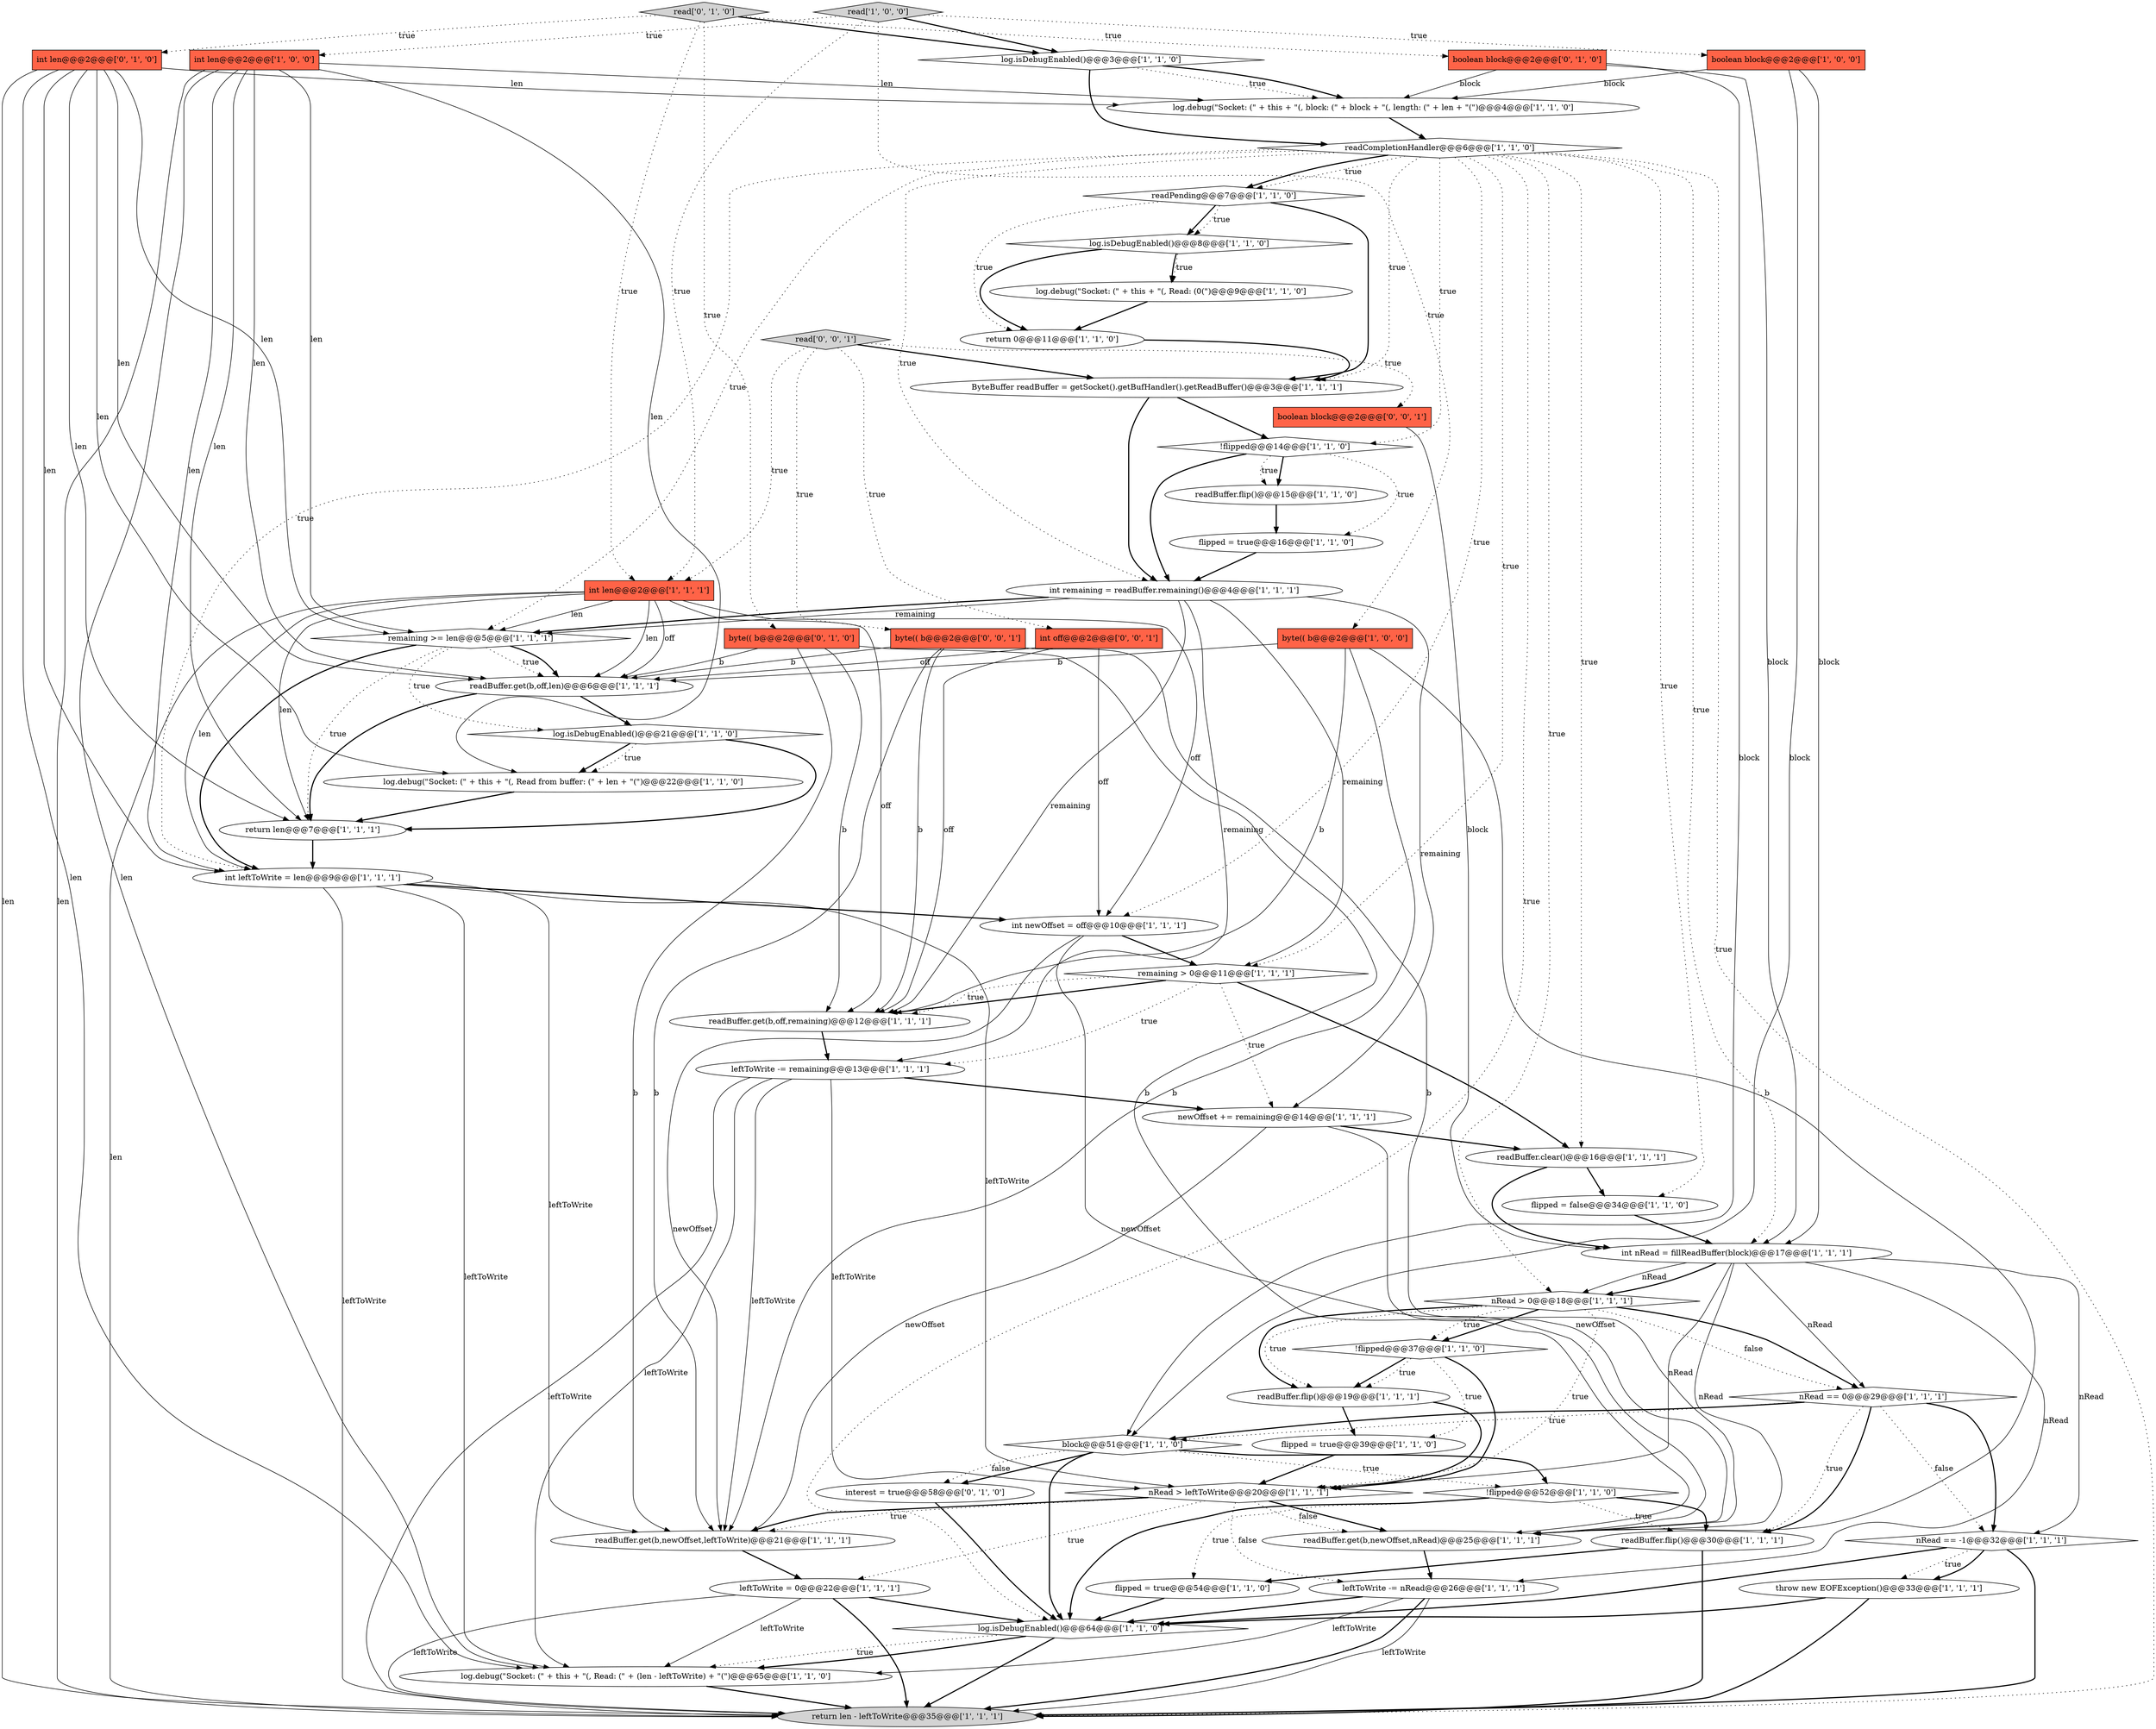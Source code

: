 digraph {
4 [style = filled, label = "readBuffer.clear()@@@16@@@['1', '1', '1']", fillcolor = white, shape = ellipse image = "AAA0AAABBB1BBB"];
33 [style = filled, label = "newOffset += remaining@@@14@@@['1', '1', '1']", fillcolor = white, shape = ellipse image = "AAA0AAABBB1BBB"];
5 [style = filled, label = "boolean block@@@2@@@['1', '0', '0']", fillcolor = tomato, shape = box image = "AAA0AAABBB1BBB"];
49 [style = filled, label = "log.isDebugEnabled()@@@64@@@['1', '1', '0']", fillcolor = white, shape = diamond image = "AAA0AAABBB1BBB"];
53 [style = filled, label = "int len@@@2@@@['0', '1', '0']", fillcolor = tomato, shape = box image = "AAA0AAABBB2BBB"];
57 [style = filled, label = "read['0', '0', '1']", fillcolor = lightgray, shape = diamond image = "AAA0AAABBB3BBB"];
45 [style = filled, label = "int len@@@2@@@['1', '1', '1']", fillcolor = tomato, shape = box image = "AAA0AAABBB1BBB"];
23 [style = filled, label = "return 0@@@11@@@['1', '1', '0']", fillcolor = white, shape = ellipse image = "AAA0AAABBB1BBB"];
47 [style = filled, label = "log.debug(\"Socket: (\" + this + \"(, Read: (0(\")@@@9@@@['1', '1', '0']", fillcolor = white, shape = ellipse image = "AAA0AAABBB1BBB"];
24 [style = filled, label = "readBuffer.get(b,newOffset,leftToWrite)@@@21@@@['1', '1', '1']", fillcolor = white, shape = ellipse image = "AAA0AAABBB1BBB"];
44 [style = filled, label = "leftToWrite -= nRead@@@26@@@['1', '1', '1']", fillcolor = white, shape = ellipse image = "AAA0AAABBB1BBB"];
55 [style = filled, label = "boolean block@@@2@@@['0', '0', '1']", fillcolor = tomato, shape = box image = "AAA0AAABBB3BBB"];
25 [style = filled, label = "flipped = false@@@34@@@['1', '1', '0']", fillcolor = white, shape = ellipse image = "AAA0AAABBB1BBB"];
19 [style = filled, label = "readBuffer.get(b,newOffset,nRead)@@@25@@@['1', '1', '1']", fillcolor = white, shape = ellipse image = "AAA0AAABBB1BBB"];
26 [style = filled, label = "readBuffer.flip()@@@19@@@['1', '1', '1']", fillcolor = white, shape = ellipse image = "AAA0AAABBB1BBB"];
11 [style = filled, label = "readCompletionHandler@@@6@@@['1', '1', '0']", fillcolor = white, shape = diamond image = "AAA0AAABBB1BBB"];
54 [style = filled, label = "read['0', '1', '0']", fillcolor = lightgray, shape = diamond image = "AAA0AAABBB2BBB"];
30 [style = filled, label = "log.isDebugEnabled()@@@3@@@['1', '1', '0']", fillcolor = white, shape = diamond image = "AAA0AAABBB1BBB"];
39 [style = filled, label = "int newOffset = off@@@10@@@['1', '1', '1']", fillcolor = white, shape = ellipse image = "AAA0AAABBB1BBB"];
20 [style = filled, label = "read['1', '0', '0']", fillcolor = lightgray, shape = diamond image = "AAA0AAABBB1BBB"];
17 [style = filled, label = "nRead == 0@@@29@@@['1', '1', '1']", fillcolor = white, shape = diamond image = "AAA0AAABBB1BBB"];
18 [style = filled, label = "!flipped@@@14@@@['1', '1', '0']", fillcolor = white, shape = diamond image = "AAA0AAABBB1BBB"];
0 [style = filled, label = "log.isDebugEnabled()@@@21@@@['1', '1', '0']", fillcolor = white, shape = diamond image = "AAA0AAABBB1BBB"];
10 [style = filled, label = "log.debug(\"Socket: (\" + this + \"(, block: (\" + block + \"(, length: (\" + len + \"(\")@@@4@@@['1', '1', '0']", fillcolor = white, shape = ellipse image = "AAA0AAABBB1BBB"];
15 [style = filled, label = "flipped = true@@@39@@@['1', '1', '0']", fillcolor = white, shape = ellipse image = "AAA0AAABBB1BBB"];
27 [style = filled, label = "return len - leftToWrite@@@35@@@['1', '1', '1']", fillcolor = lightgray, shape = ellipse image = "AAA0AAABBB1BBB"];
22 [style = filled, label = "readBuffer.get(b,off,len)@@@6@@@['1', '1', '1']", fillcolor = white, shape = ellipse image = "AAA0AAABBB1BBB"];
36 [style = filled, label = "!flipped@@@52@@@['1', '1', '0']", fillcolor = white, shape = diamond image = "AAA0AAABBB1BBB"];
3 [style = filled, label = "log.isDebugEnabled()@@@8@@@['1', '1', '0']", fillcolor = white, shape = diamond image = "AAA0AAABBB1BBB"];
1 [style = filled, label = "return len@@@7@@@['1', '1', '1']", fillcolor = white, shape = ellipse image = "AAA0AAABBB1BBB"];
40 [style = filled, label = "readBuffer.flip()@@@15@@@['1', '1', '0']", fillcolor = white, shape = ellipse image = "AAA0AAABBB1BBB"];
43 [style = filled, label = "block@@@51@@@['1', '1', '0']", fillcolor = white, shape = diamond image = "AAA0AAABBB1BBB"];
48 [style = filled, label = "flipped = true@@@16@@@['1', '1', '0']", fillcolor = white, shape = ellipse image = "AAA0AAABBB1BBB"];
52 [style = filled, label = "boolean block@@@2@@@['0', '1', '0']", fillcolor = tomato, shape = box image = "AAA0AAABBB2BBB"];
28 [style = filled, label = "int len@@@2@@@['1', '0', '0']", fillcolor = tomato, shape = box image = "AAA0AAABBB1BBB"];
32 [style = filled, label = "byte(( b@@@2@@@['1', '0', '0']", fillcolor = tomato, shape = box image = "AAA0AAABBB1BBB"];
34 [style = filled, label = "ByteBuffer readBuffer = getSocket().getBufHandler().getReadBuffer()@@@3@@@['1', '1', '1']", fillcolor = white, shape = ellipse image = "AAA0AAABBB1BBB"];
35 [style = filled, label = "remaining >= len@@@5@@@['1', '1', '1']", fillcolor = white, shape = diamond image = "AAA0AAABBB1BBB"];
8 [style = filled, label = "nRead > 0@@@18@@@['1', '1', '1']", fillcolor = white, shape = diamond image = "AAA0AAABBB1BBB"];
12 [style = filled, label = "remaining > 0@@@11@@@['1', '1', '1']", fillcolor = white, shape = diamond image = "AAA0AAABBB1BBB"];
42 [style = filled, label = "log.debug(\"Socket: (\" + this + \"(, Read: (\" + (len - leftToWrite) + \"(\")@@@65@@@['1', '1', '0']", fillcolor = white, shape = ellipse image = "AAA0AAABBB1BBB"];
38 [style = filled, label = "readBuffer.flip()@@@30@@@['1', '1', '1']", fillcolor = white, shape = ellipse image = "AAA0AAABBB1BBB"];
58 [style = filled, label = "byte(( b@@@2@@@['0', '0', '1']", fillcolor = tomato, shape = box image = "AAA0AAABBB3BBB"];
7 [style = filled, label = "log.debug(\"Socket: (\" + this + \"(, Read from buffer: (\" + len + \"(\")@@@22@@@['1', '1', '0']", fillcolor = white, shape = ellipse image = "AAA0AAABBB1BBB"];
29 [style = filled, label = "leftToWrite = 0@@@22@@@['1', '1', '1']", fillcolor = white, shape = ellipse image = "AAA0AAABBB1BBB"];
13 [style = filled, label = "readBuffer.get(b,off,remaining)@@@12@@@['1', '1', '1']", fillcolor = white, shape = ellipse image = "AAA0AAABBB1BBB"];
46 [style = filled, label = "int nRead = fillReadBuffer(block)@@@17@@@['1', '1', '1']", fillcolor = white, shape = ellipse image = "AAA0AAABBB1BBB"];
21 [style = filled, label = "throw new EOFException()@@@33@@@['1', '1', '1']", fillcolor = white, shape = ellipse image = "AAA0AAABBB1BBB"];
14 [style = filled, label = "readPending@@@7@@@['1', '1', '0']", fillcolor = white, shape = diamond image = "AAA0AAABBB1BBB"];
51 [style = filled, label = "interest = true@@@58@@@['0', '1', '0']", fillcolor = white, shape = ellipse image = "AAA1AAABBB2BBB"];
2 [style = filled, label = "int leftToWrite = len@@@9@@@['1', '1', '1']", fillcolor = white, shape = ellipse image = "AAA0AAABBB1BBB"];
9 [style = filled, label = "leftToWrite -= remaining@@@13@@@['1', '1', '1']", fillcolor = white, shape = ellipse image = "AAA0AAABBB1BBB"];
31 [style = filled, label = "!flipped@@@37@@@['1', '1', '0']", fillcolor = white, shape = diamond image = "AAA0AAABBB1BBB"];
37 [style = filled, label = "int remaining = readBuffer.remaining()@@@4@@@['1', '1', '1']", fillcolor = white, shape = ellipse image = "AAA0AAABBB1BBB"];
50 [style = filled, label = "byte(( b@@@2@@@['0', '1', '0']", fillcolor = tomato, shape = box image = "AAA0AAABBB2BBB"];
6 [style = filled, label = "nRead > leftToWrite@@@20@@@['1', '1', '1']", fillcolor = white, shape = diamond image = "AAA0AAABBB1BBB"];
16 [style = filled, label = "nRead == -1@@@32@@@['1', '1', '1']", fillcolor = white, shape = diamond image = "AAA0AAABBB1BBB"];
41 [style = filled, label = "flipped = true@@@54@@@['1', '1', '0']", fillcolor = white, shape = ellipse image = "AAA0AAABBB1BBB"];
56 [style = filled, label = "int off@@@2@@@['0', '0', '1']", fillcolor = tomato, shape = box image = "AAA0AAABBB3BBB"];
17->43 [style = dotted, label="true"];
20->32 [style = dotted, label="true"];
29->27 [style = solid, label="leftToWrite"];
46->8 [style = solid, label="nRead"];
31->15 [style = dotted, label="true"];
18->48 [style = dotted, label="true"];
14->3 [style = bold, label=""];
33->4 [style = bold, label=""];
53->35 [style = solid, label="len"];
28->22 [style = solid, label="len"];
58->22 [style = solid, label="b"];
37->35 [style = bold, label=""];
45->1 [style = solid, label="len"];
38->41 [style = bold, label=""];
32->13 [style = solid, label="b"];
45->27 [style = solid, label="len"];
50->24 [style = solid, label="b"];
12->33 [style = dotted, label="true"];
10->11 [style = bold, label=""];
8->31 [style = bold, label=""];
57->55 [style = dotted, label="true"];
6->19 [style = bold, label=""];
15->6 [style = bold, label=""];
50->19 [style = solid, label="b"];
54->50 [style = dotted, label="true"];
54->30 [style = bold, label=""];
3->23 [style = bold, label=""];
44->42 [style = solid, label="leftToWrite"];
53->1 [style = solid, label="len"];
20->30 [style = bold, label=""];
58->13 [style = solid, label="b"];
8->26 [style = dotted, label="true"];
31->6 [style = bold, label=""];
57->58 [style = dotted, label="true"];
44->49 [style = bold, label=""];
28->42 [style = solid, label="len"];
41->49 [style = bold, label=""];
52->43 [style = solid, label="block"];
35->22 [style = dotted, label="true"];
37->35 [style = solid, label="remaining"];
5->10 [style = solid, label="block"];
11->4 [style = dotted, label="true"];
25->46 [style = bold, label=""];
6->19 [style = dotted, label="false"];
17->38 [style = dotted, label="true"];
51->49 [style = bold, label=""];
7->1 [style = bold, label=""];
13->9 [style = bold, label=""];
56->22 [style = solid, label="off"];
36->38 [style = bold, label=""];
14->23 [style = dotted, label="true"];
24->29 [style = bold, label=""];
3->47 [style = dotted, label="true"];
35->22 [style = bold, label=""];
20->45 [style = dotted, label="true"];
17->16 [style = bold, label=""];
1->2 [style = bold, label=""];
56->13 [style = solid, label="off"];
20->28 [style = dotted, label="true"];
6->29 [style = dotted, label="true"];
11->46 [style = dotted, label="true"];
53->2 [style = solid, label="len"];
53->10 [style = solid, label="len"];
36->38 [style = dotted, label="true"];
36->41 [style = dotted, label="true"];
46->44 [style = solid, label="nRead"];
32->19 [style = solid, label="b"];
11->12 [style = dotted, label="true"];
30->10 [style = dotted, label="true"];
0->7 [style = bold, label=""];
8->26 [style = bold, label=""];
9->42 [style = solid, label="leftToWrite"];
0->7 [style = dotted, label="true"];
28->1 [style = solid, label="len"];
45->2 [style = solid, label="len"];
52->10 [style = solid, label="block"];
45->39 [style = solid, label="off"];
33->19 [style = solid, label="newOffset"];
31->26 [style = bold, label=""];
37->33 [style = solid, label="remaining"];
46->16 [style = solid, label="nRead"];
12->13 [style = bold, label=""];
53->27 [style = solid, label="len"];
23->34 [style = bold, label=""];
54->45 [style = dotted, label="true"];
2->24 [style = solid, label="leftToWrite"];
8->17 [style = dotted, label="false"];
11->14 [style = dotted, label="true"];
11->27 [style = dotted, label="true"];
6->24 [style = dotted, label="true"];
40->48 [style = bold, label=""];
54->52 [style = dotted, label="true"];
3->47 [style = bold, label=""];
31->26 [style = dotted, label="true"];
9->24 [style = solid, label="leftToWrite"];
47->23 [style = bold, label=""];
44->27 [style = bold, label=""];
6->44 [style = dotted, label="false"];
20->5 [style = dotted, label="true"];
14->34 [style = bold, label=""];
11->39 [style = dotted, label="true"];
11->34 [style = dotted, label="true"];
45->35 [style = solid, label="len"];
53->22 [style = solid, label="len"];
5->46 [style = solid, label="block"];
22->1 [style = bold, label=""];
28->27 [style = solid, label="len"];
32->22 [style = solid, label="b"];
44->27 [style = solid, label="leftToWrite"];
49->42 [style = dotted, label="true"];
11->35 [style = dotted, label="true"];
2->27 [style = solid, label="leftToWrite"];
42->27 [style = bold, label=""];
35->2 [style = bold, label=""];
11->2 [style = dotted, label="true"];
29->27 [style = bold, label=""];
29->42 [style = solid, label="leftToWrite"];
46->19 [style = solid, label="nRead"];
43->49 [style = bold, label=""];
43->51 [style = bold, label=""];
58->24 [style = solid, label="b"];
46->6 [style = solid, label="nRead"];
53->7 [style = solid, label="len"];
14->3 [style = dotted, label="true"];
2->39 [style = bold, label=""];
22->0 [style = bold, label=""];
54->53 [style = dotted, label="true"];
4->25 [style = bold, label=""];
46->17 [style = solid, label="nRead"];
43->51 [style = dotted, label="false"];
8->6 [style = dotted, label="true"];
12->4 [style = bold, label=""];
8->31 [style = dotted, label="true"];
19->44 [style = bold, label=""];
6->24 [style = bold, label=""];
53->42 [style = solid, label="len"];
2->6 [style = solid, label="leftToWrite"];
32->24 [style = solid, label="b"];
35->1 [style = dotted, label="true"];
11->14 [style = bold, label=""];
36->49 [style = bold, label=""];
57->45 [style = dotted, label="true"];
16->49 [style = bold, label=""];
33->24 [style = solid, label="newOffset"];
48->37 [style = bold, label=""];
28->7 [style = solid, label="len"];
26->15 [style = bold, label=""];
12->9 [style = dotted, label="true"];
17->16 [style = dotted, label="false"];
18->40 [style = bold, label=""];
16->21 [style = dotted, label="true"];
16->27 [style = bold, label=""];
49->42 [style = bold, label=""];
37->13 [style = solid, label="remaining"];
43->36 [style = bold, label=""];
28->10 [style = solid, label="len"];
43->36 [style = dotted, label="true"];
29->49 [style = bold, label=""];
9->27 [style = solid, label="leftToWrite"];
39->24 [style = solid, label="newOffset"];
50->13 [style = solid, label="b"];
4->46 [style = bold, label=""];
21->49 [style = bold, label=""];
37->12 [style = solid, label="remaining"];
37->9 [style = solid, label="remaining"];
58->19 [style = solid, label="b"];
45->22 [style = solid, label="len"];
49->27 [style = bold, label=""];
26->6 [style = bold, label=""];
34->18 [style = bold, label=""];
28->35 [style = solid, label="len"];
52->46 [style = solid, label="block"];
57->34 [style = bold, label=""];
5->43 [style = solid, label="block"];
45->13 [style = solid, label="off"];
28->2 [style = solid, label="len"];
17->43 [style = bold, label=""];
17->38 [style = bold, label=""];
12->13 [style = dotted, label="true"];
30->11 [style = bold, label=""];
55->46 [style = solid, label="block"];
30->10 [style = bold, label=""];
8->17 [style = bold, label=""];
0->1 [style = bold, label=""];
35->0 [style = dotted, label="true"];
50->22 [style = solid, label="b"];
11->37 [style = dotted, label="true"];
11->8 [style = dotted, label="true"];
9->33 [style = bold, label=""];
16->21 [style = bold, label=""];
9->6 [style = solid, label="leftToWrite"];
39->12 [style = bold, label=""];
57->56 [style = dotted, label="true"];
39->19 [style = solid, label="newOffset"];
45->22 [style = solid, label="off"];
11->18 [style = dotted, label="true"];
11->25 [style = dotted, label="true"];
21->27 [style = bold, label=""];
18->37 [style = bold, label=""];
46->8 [style = bold, label=""];
18->40 [style = dotted, label="true"];
11->49 [style = dotted, label="true"];
34->37 [style = bold, label=""];
38->27 [style = bold, label=""];
2->42 [style = solid, label="leftToWrite"];
56->39 [style = solid, label="off"];
}
